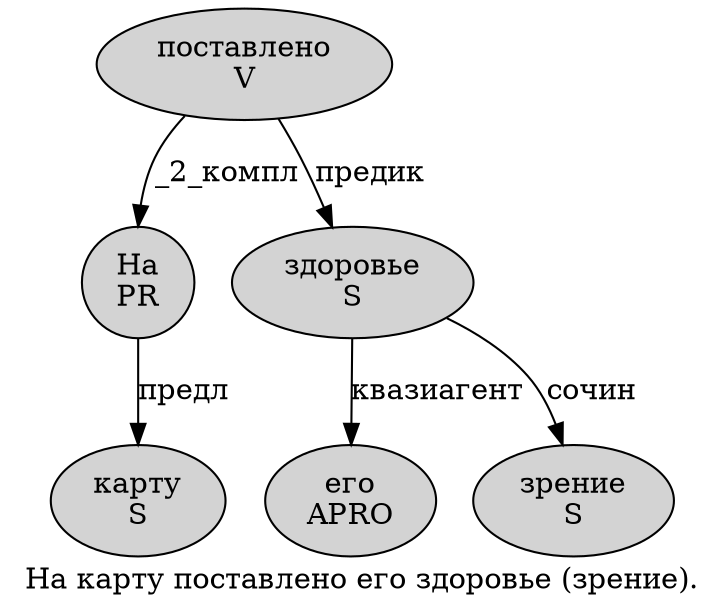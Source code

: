 digraph SENTENCE_1173 {
	graph [label="На карту поставлено его здоровье (зрение)."]
	node [style=filled]
		0 [label="На
PR" color="" fillcolor=lightgray penwidth=1 shape=ellipse]
		1 [label="карту
S" color="" fillcolor=lightgray penwidth=1 shape=ellipse]
		2 [label="поставлено
V" color="" fillcolor=lightgray penwidth=1 shape=ellipse]
		3 [label="его
APRO" color="" fillcolor=lightgray penwidth=1 shape=ellipse]
		4 [label="здоровье
S" color="" fillcolor=lightgray penwidth=1 shape=ellipse]
		6 [label="зрение
S" color="" fillcolor=lightgray penwidth=1 shape=ellipse]
			4 -> 3 [label="квазиагент"]
			4 -> 6 [label="сочин"]
			0 -> 1 [label="предл"]
			2 -> 0 [label="_2_компл"]
			2 -> 4 [label="предик"]
}